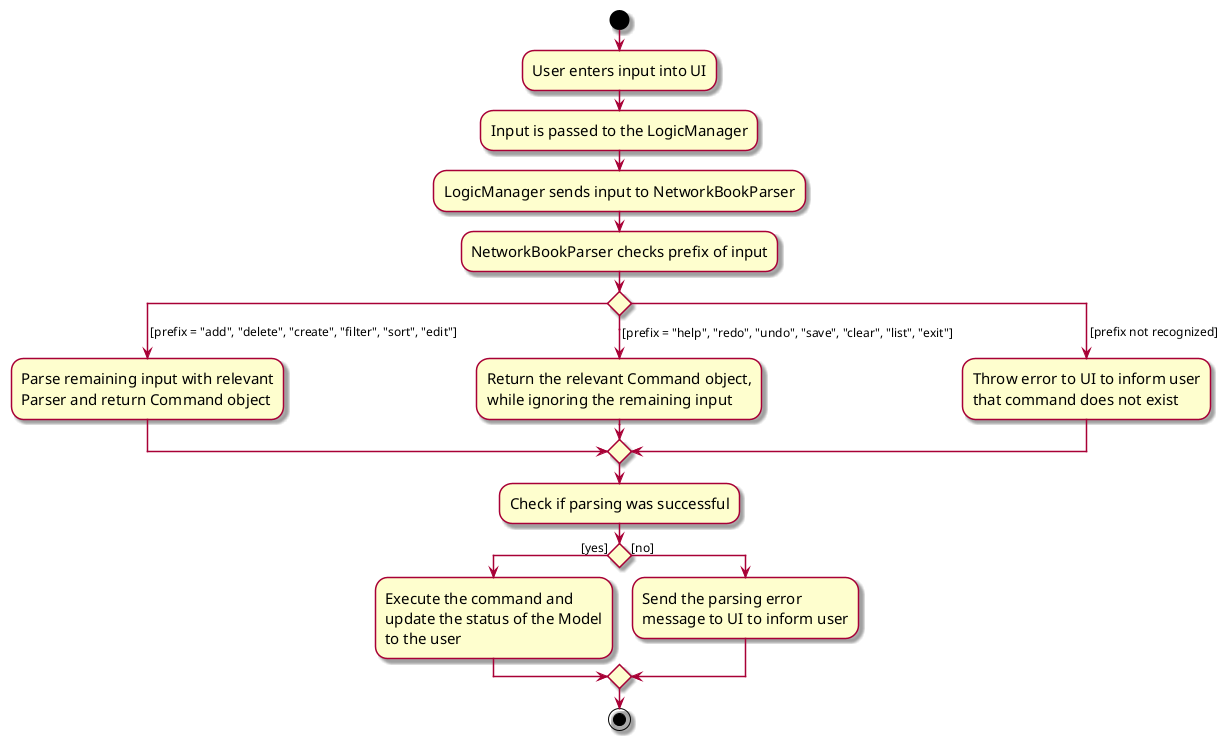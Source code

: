@startuml
skin rose
skinparam ActivityFontSize 15
skinparam ArrowFontSize 12
start
:User enters input into UI;
:Input is passed to the LogicManager;
:LogicManager sends input to NetworkBookParser;
:NetworkBookParser checks prefix of input;

'Since the beta syntax does not support placing the condition outside the
'diamond we place it as the true branch instead.

switch ()
case ( [prefix = "add", "delete", "create", "filter", "sort", "edit"])
    :Parse remaining input with relevant
    Parser and return Command object;
case ( [prefix = "help", "redo", "undo", "save", "clear", "list", "exit"])
    :Return the relevant Command object,
    while ignoring the remaining input;
case ( [prefix not recognized])
    :Throw error to UI to inform user
    that command does not exist;
endswitch

:Check if parsing was successful;

if () is ([yes]) then
  :Execute the command and
  update the status of the Model
  to the user;
else ([no])
  :Send the parsing error
  message to UI to inform user;
endif
stop
@enduml
